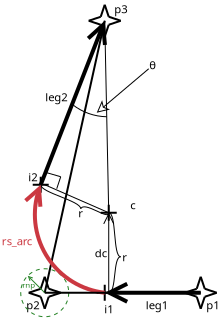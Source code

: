 <?xml version="1.0" encoding="UTF-8"?>
<dia:diagram xmlns:dia="http://www.lysator.liu.se/~alla/dia/">
  <dia:layer name="Background" visible="true" active="true">
    <dia:object type="Standard - Line" version="0" id="O0">
      <dia:attribute name="obj_pos">
        <dia:point val="15,17"/>
      </dia:attribute>
      <dia:attribute name="obj_bb">
        <dia:rectangle val="14.94,3.34;18.06,17.06"/>
      </dia:attribute>
      <dia:attribute name="conn_endpoints">
        <dia:point val="15,17"/>
        <dia:point val="18,3.4"/>
      </dia:attribute>
      <dia:attribute name="numcp">
        <dia:int val="1"/>
      </dia:attribute>
    </dia:object>
    <dia:object type="Standard - Line" version="0" id="O1">
      <dia:attribute name="obj_pos">
        <dia:point val="14.8,11.6"/>
      </dia:attribute>
      <dia:attribute name="obj_bb">
        <dia:rectangle val="14.671,3.192;18.221,11.729"/>
      </dia:attribute>
      <dia:attribute name="conn_endpoints">
        <dia:point val="14.8,11.6"/>
        <dia:point val="18,3.4"/>
      </dia:attribute>
      <dia:attribute name="numcp">
        <dia:int val="1"/>
      </dia:attribute>
      <dia:attribute name="line_width">
        <dia:real val="0.2"/>
      </dia:attribute>
      <dia:attribute name="end_arrow">
        <dia:enum val="1"/>
      </dia:attribute>
      <dia:attribute name="end_arrow_length">
        <dia:real val="0.9"/>
      </dia:attribute>
      <dia:attribute name="end_arrow_width">
        <dia:real val="0.9"/>
      </dia:attribute>
    </dia:object>
    <dia:object type="Standard - Text" version="1" id="O2">
      <dia:attribute name="obj_pos">
        <dia:point val="15.6,7.2"/>
      </dia:attribute>
      <dia:attribute name="obj_bb">
        <dia:rectangle val="14.986,6.869;16.214,7.531"/>
      </dia:attribute>
      <dia:attribute name="text">
        <dia:composite type="text">
          <dia:attribute name="string">
            <dia:string>#leg2#</dia:string>
          </dia:attribute>
          <dia:attribute name="font">
            <dia:font family="sans" style="0" name="Helvetica"/>
          </dia:attribute>
          <dia:attribute name="height">
            <dia:real val="0.708"/>
          </dia:attribute>
          <dia:attribute name="pos">
            <dia:point val="15.6,7.396"/>
          </dia:attribute>
          <dia:attribute name="color">
            <dia:color val="#000000"/>
          </dia:attribute>
          <dia:attribute name="alignment">
            <dia:enum val="1"/>
          </dia:attribute>
        </dia:composite>
      </dia:attribute>
      <dia:attribute name="valign">
        <dia:enum val="2"/>
      </dia:attribute>
    </dia:object>
    <dia:group>
      <dia:object type="Standard - Line" version="0" id="O3">
        <dia:attribute name="obj_pos">
          <dia:point val="18,16.6"/>
        </dia:attribute>
        <dia:attribute name="obj_bb">
          <dia:rectangle val="17.95,16.55;18.05,17.45"/>
        </dia:attribute>
        <dia:attribute name="conn_endpoints">
          <dia:point val="18,16.6"/>
          <dia:point val="18,17.4"/>
        </dia:attribute>
        <dia:attribute name="numcp">
          <dia:int val="1"/>
        </dia:attribute>
      </dia:object>
      <dia:object type="Standard - Line" version="0" id="O4">
        <dia:attribute name="obj_pos">
          <dia:point val="18.4,17"/>
        </dia:attribute>
        <dia:attribute name="obj_bb">
          <dia:rectangle val="17.55,16.95;18.45,17.05"/>
        </dia:attribute>
        <dia:attribute name="conn_endpoints">
          <dia:point val="18.4,17"/>
          <dia:point val="17.6,17"/>
        </dia:attribute>
        <dia:attribute name="numcp">
          <dia:int val="1"/>
        </dia:attribute>
      </dia:object>
    </dia:group>
    <dia:object type="Standard - Text" version="1" id="O5">
      <dia:attribute name="obj_pos">
        <dia:point val="19.4,12.6"/>
      </dia:attribute>
      <dia:attribute name="obj_bb">
        <dia:rectangle val="19.244,12.269;19.556,12.931"/>
      </dia:attribute>
      <dia:attribute name="text">
        <dia:composite type="text">
          <dia:attribute name="string">
            <dia:string>#c#</dia:string>
          </dia:attribute>
          <dia:attribute name="font">
            <dia:font family="sans" style="0" name="Helvetica"/>
          </dia:attribute>
          <dia:attribute name="height">
            <dia:real val="0.708"/>
          </dia:attribute>
          <dia:attribute name="pos">
            <dia:point val="19.4,12.796"/>
          </dia:attribute>
          <dia:attribute name="color">
            <dia:color val="#000000"/>
          </dia:attribute>
          <dia:attribute name="alignment">
            <dia:enum val="1"/>
          </dia:attribute>
        </dia:composite>
      </dia:attribute>
      <dia:attribute name="valign">
        <dia:enum val="2"/>
      </dia:attribute>
    </dia:object>
    <dia:object type="Standard - Text" version="1" id="O6">
      <dia:attribute name="obj_pos">
        <dia:point val="14.4,17.6"/>
      </dia:attribute>
      <dia:attribute name="obj_bb">
        <dia:rectangle val="14.04,17.269;14.76,17.931"/>
      </dia:attribute>
      <dia:attribute name="text">
        <dia:composite type="text">
          <dia:attribute name="string">
            <dia:string>#p2#</dia:string>
          </dia:attribute>
          <dia:attribute name="font">
            <dia:font family="sans" style="0" name="Helvetica"/>
          </dia:attribute>
          <dia:attribute name="height">
            <dia:real val="0.708"/>
          </dia:attribute>
          <dia:attribute name="pos">
            <dia:point val="14.4,17.796"/>
          </dia:attribute>
          <dia:attribute name="color">
            <dia:color val="#000000"/>
          </dia:attribute>
          <dia:attribute name="alignment">
            <dia:enum val="1"/>
          </dia:attribute>
        </dia:composite>
      </dia:attribute>
      <dia:attribute name="valign">
        <dia:enum val="2"/>
      </dia:attribute>
    </dia:object>
    <dia:object type="Standard - Text" version="1" id="O7">
      <dia:attribute name="obj_pos">
        <dia:point val="18.8,2.8"/>
      </dia:attribute>
      <dia:attribute name="obj_bb">
        <dia:rectangle val="18.44,2.469;19.16,3.131"/>
      </dia:attribute>
      <dia:attribute name="text">
        <dia:composite type="text">
          <dia:attribute name="string">
            <dia:string>#p3#</dia:string>
          </dia:attribute>
          <dia:attribute name="font">
            <dia:font family="sans" style="0" name="Helvetica"/>
          </dia:attribute>
          <dia:attribute name="height">
            <dia:real val="0.708"/>
          </dia:attribute>
          <dia:attribute name="pos">
            <dia:point val="18.8,2.996"/>
          </dia:attribute>
          <dia:attribute name="color">
            <dia:color val="#000000"/>
          </dia:attribute>
          <dia:attribute name="alignment">
            <dia:enum val="1"/>
          </dia:attribute>
        </dia:composite>
      </dia:attribute>
      <dia:attribute name="valign">
        <dia:enum val="2"/>
      </dia:attribute>
    </dia:object>
    <dia:object type="Standard - Text" version="1" id="O8">
      <dia:attribute name="obj_pos">
        <dia:point val="17.8,15"/>
      </dia:attribute>
      <dia:attribute name="obj_bb">
        <dia:rectangle val="17.464,14.669;18.136,15.331"/>
      </dia:attribute>
      <dia:attribute name="text">
        <dia:composite type="text">
          <dia:attribute name="string">
            <dia:string>#dc#</dia:string>
          </dia:attribute>
          <dia:attribute name="font">
            <dia:font family="sans" style="0" name="Helvetica"/>
          </dia:attribute>
          <dia:attribute name="height">
            <dia:real val="0.708"/>
          </dia:attribute>
          <dia:attribute name="pos">
            <dia:point val="17.8,15.196"/>
          </dia:attribute>
          <dia:attribute name="color">
            <dia:color val="#000000"/>
          </dia:attribute>
          <dia:attribute name="alignment">
            <dia:enum val="1"/>
          </dia:attribute>
        </dia:composite>
      </dia:attribute>
      <dia:attribute name="valign">
        <dia:enum val="2"/>
      </dia:attribute>
    </dia:object>
    <dia:group>
      <dia:object type="Standard - Line" version="0" id="O9">
        <dia:attribute name="obj_pos">
          <dia:point val="18,2.6"/>
        </dia:attribute>
        <dia:attribute name="obj_bb">
          <dia:rectangle val="17.737,2.537;18.063,3.263"/>
        </dia:attribute>
        <dia:attribute name="conn_endpoints">
          <dia:point val="18,2.6"/>
          <dia:point val="17.8,3.2"/>
        </dia:attribute>
        <dia:attribute name="numcp">
          <dia:int val="1"/>
        </dia:attribute>
      </dia:object>
      <dia:object type="Standard - Line" version="0" id="O10">
        <dia:attribute name="obj_pos">
          <dia:point val="18.2,3.6"/>
        </dia:attribute>
        <dia:attribute name="obj_bb">
          <dia:rectangle val="17.937,3.537;18.263,4.263"/>
        </dia:attribute>
        <dia:attribute name="conn_endpoints">
          <dia:point val="18.2,3.6"/>
          <dia:point val="18,4.2"/>
        </dia:attribute>
        <dia:attribute name="numcp">
          <dia:int val="1"/>
        </dia:attribute>
      </dia:object>
      <dia:object type="Standard - Line" version="0" id="O11">
        <dia:attribute name="obj_pos">
          <dia:point val="18,2.6"/>
        </dia:attribute>
        <dia:attribute name="obj_bb">
          <dia:rectangle val="17.937,2.537;18.263,3.263"/>
        </dia:attribute>
        <dia:attribute name="conn_endpoints">
          <dia:point val="18,2.6"/>
          <dia:point val="18.2,3.2"/>
        </dia:attribute>
        <dia:attribute name="numcp">
          <dia:int val="1"/>
        </dia:attribute>
      </dia:object>
      <dia:object type="Standard - Line" version="0" id="O12">
        <dia:attribute name="obj_pos">
          <dia:point val="17.8,3.6"/>
        </dia:attribute>
        <dia:attribute name="obj_bb">
          <dia:rectangle val="17.737,3.537;18.063,4.263"/>
        </dia:attribute>
        <dia:attribute name="conn_endpoints">
          <dia:point val="17.8,3.6"/>
          <dia:point val="18,4.2"/>
        </dia:attribute>
        <dia:attribute name="numcp">
          <dia:int val="1"/>
        </dia:attribute>
      </dia:object>
      <dia:object type="Standard - Line" version="0" id="O13">
        <dia:attribute name="obj_pos">
          <dia:point val="18.2,3.2"/>
        </dia:attribute>
        <dia:attribute name="obj_bb">
          <dia:rectangle val="18.137,3.137;18.863,3.463"/>
        </dia:attribute>
        <dia:attribute name="conn_endpoints">
          <dia:point val="18.2,3.2"/>
          <dia:point val="18.8,3.4"/>
        </dia:attribute>
        <dia:attribute name="numcp">
          <dia:int val="1"/>
        </dia:attribute>
      </dia:object>
      <dia:object type="Standard - Line" version="0" id="O14">
        <dia:attribute name="obj_pos">
          <dia:point val="17.2,3.4"/>
        </dia:attribute>
        <dia:attribute name="obj_bb">
          <dia:rectangle val="17.137,3.337;17.863,3.663"/>
        </dia:attribute>
        <dia:attribute name="conn_endpoints">
          <dia:point val="17.2,3.4"/>
          <dia:point val="17.8,3.6"/>
        </dia:attribute>
        <dia:attribute name="numcp">
          <dia:int val="1"/>
        </dia:attribute>
      </dia:object>
      <dia:object type="Standard - Line" version="0" id="O15">
        <dia:attribute name="obj_pos">
          <dia:point val="18.2,3.6"/>
        </dia:attribute>
        <dia:attribute name="obj_bb">
          <dia:rectangle val="18.137,3.337;18.863,3.663"/>
        </dia:attribute>
        <dia:attribute name="conn_endpoints">
          <dia:point val="18.2,3.6"/>
          <dia:point val="18.8,3.4"/>
        </dia:attribute>
        <dia:attribute name="numcp">
          <dia:int val="1"/>
        </dia:attribute>
      </dia:object>
      <dia:object type="Standard - Line" version="0" id="O16">
        <dia:attribute name="obj_pos">
          <dia:point val="17.2,3.4"/>
        </dia:attribute>
        <dia:attribute name="obj_bb">
          <dia:rectangle val="17.137,3.137;17.863,3.463"/>
        </dia:attribute>
        <dia:attribute name="conn_endpoints">
          <dia:point val="17.2,3.4"/>
          <dia:point val="17.8,3.2"/>
        </dia:attribute>
        <dia:attribute name="numcp">
          <dia:int val="1"/>
        </dia:attribute>
      </dia:object>
    </dia:group>
    <dia:object type="Standard - Line" version="0" id="O17">
      <dia:attribute name="obj_pos">
        <dia:point val="15,11.6"/>
      </dia:attribute>
      <dia:attribute name="obj_bb">
        <dia:rectangle val="14.967,11.567;18.233,13.033"/>
      </dia:attribute>
      <dia:attribute name="conn_endpoints">
        <dia:point val="15,11.6"/>
        <dia:point val="18.2,13"/>
      </dia:attribute>
      <dia:attribute name="numcp">
        <dia:int val="1"/>
      </dia:attribute>
      <dia:attribute name="line_width">
        <dia:real val="0.05"/>
      </dia:attribute>
      <dia:connections>
        <dia:connection handle="1" to="O32" connection="0"/>
      </dia:connections>
    </dia:object>
    <dia:object type="Standard - Text" version="1" id="O18">
      <dia:attribute name="obj_pos">
        <dia:point val="14.4,11.2"/>
      </dia:attribute>
      <dia:attribute name="obj_bb">
        <dia:rectangle val="14.141,10.869;14.659,11.531"/>
      </dia:attribute>
      <dia:attribute name="text">
        <dia:composite type="text">
          <dia:attribute name="string">
            <dia:string>#i2#</dia:string>
          </dia:attribute>
          <dia:attribute name="font">
            <dia:font family="sans" style="0" name="Helvetica"/>
          </dia:attribute>
          <dia:attribute name="height">
            <dia:real val="0.708"/>
          </dia:attribute>
          <dia:attribute name="pos">
            <dia:point val="14.4,11.396"/>
          </dia:attribute>
          <dia:attribute name="color">
            <dia:color val="#000000"/>
          </dia:attribute>
          <dia:attribute name="alignment">
            <dia:enum val="1"/>
          </dia:attribute>
        </dia:composite>
      </dia:attribute>
      <dia:attribute name="valign">
        <dia:enum val="2"/>
      </dia:attribute>
    </dia:object>
    <dia:group>
      <dia:object type="Standard - Line" version="0" id="O19">
        <dia:attribute name="obj_pos">
          <dia:point val="14.8,11.2"/>
        </dia:attribute>
        <dia:attribute name="obj_bb">
          <dia:rectangle val="14.75,11.15;14.85,12.05"/>
        </dia:attribute>
        <dia:attribute name="conn_endpoints">
          <dia:point val="14.8,11.2"/>
          <dia:point val="14.8,12"/>
        </dia:attribute>
        <dia:attribute name="numcp">
          <dia:int val="1"/>
        </dia:attribute>
      </dia:object>
      <dia:object type="Standard - Line" version="0" id="O20">
        <dia:attribute name="obj_pos">
          <dia:point val="15.2,11.6"/>
        </dia:attribute>
        <dia:attribute name="obj_bb">
          <dia:rectangle val="14.35,11.55;15.25,11.65"/>
        </dia:attribute>
        <dia:attribute name="conn_endpoints">
          <dia:point val="15.2,11.6"/>
          <dia:point val="14.4,11.6"/>
        </dia:attribute>
        <dia:attribute name="numcp">
          <dia:int val="1"/>
        </dia:attribute>
      </dia:object>
    </dia:group>
    <dia:object type="Standard - Text" version="1" id="O21">
      <dia:attribute name="obj_pos">
        <dia:point val="16.8,13"/>
      </dia:attribute>
      <dia:attribute name="obj_bb">
        <dia:rectangle val="16.684,12.669;16.916,13.331"/>
      </dia:attribute>
      <dia:attribute name="text">
        <dia:composite type="text">
          <dia:attribute name="string">
            <dia:string>#r#</dia:string>
          </dia:attribute>
          <dia:attribute name="font">
            <dia:font family="sans" style="0" name="Helvetica"/>
          </dia:attribute>
          <dia:attribute name="height">
            <dia:real val="0.708"/>
          </dia:attribute>
          <dia:attribute name="pos">
            <dia:point val="16.8,13.196"/>
          </dia:attribute>
          <dia:attribute name="color">
            <dia:color val="#000000"/>
          </dia:attribute>
          <dia:attribute name="alignment">
            <dia:enum val="1"/>
          </dia:attribute>
        </dia:composite>
      </dia:attribute>
      <dia:attribute name="valign">
        <dia:enum val="2"/>
      </dia:attribute>
    </dia:object>
    <dia:group>
      <dia:object type="Standard - Text" version="1" id="O22">
        <dia:attribute name="obj_pos">
          <dia:point val="23.4,17.6"/>
        </dia:attribute>
        <dia:attribute name="obj_bb">
          <dia:rectangle val="23.04,17.269;23.76,17.931"/>
        </dia:attribute>
        <dia:attribute name="text">
          <dia:composite type="text">
            <dia:attribute name="string">
              <dia:string>#p1#</dia:string>
            </dia:attribute>
            <dia:attribute name="font">
              <dia:font family="sans" style="0" name="Helvetica"/>
            </dia:attribute>
            <dia:attribute name="height">
              <dia:real val="0.708"/>
            </dia:attribute>
            <dia:attribute name="pos">
              <dia:point val="23.4,17.796"/>
            </dia:attribute>
            <dia:attribute name="color">
              <dia:color val="#000000"/>
            </dia:attribute>
            <dia:attribute name="alignment">
              <dia:enum val="1"/>
            </dia:attribute>
          </dia:composite>
        </dia:attribute>
        <dia:attribute name="valign">
          <dia:enum val="2"/>
        </dia:attribute>
      </dia:object>
      <dia:group>
        <dia:object type="Standard - Line" version="0" id="O23">
          <dia:attribute name="obj_pos">
            <dia:point val="22.8,16.2"/>
          </dia:attribute>
          <dia:attribute name="obj_bb">
            <dia:rectangle val="22.537,16.137;22.863,16.863"/>
          </dia:attribute>
          <dia:attribute name="conn_endpoints">
            <dia:point val="22.8,16.2"/>
            <dia:point val="22.6,16.8"/>
          </dia:attribute>
          <dia:attribute name="numcp">
            <dia:int val="1"/>
          </dia:attribute>
        </dia:object>
        <dia:object type="Standard - Line" version="0" id="O24">
          <dia:attribute name="obj_pos">
            <dia:point val="23,17.2"/>
          </dia:attribute>
          <dia:attribute name="obj_bb">
            <dia:rectangle val="22.737,17.137;23.063,17.863"/>
          </dia:attribute>
          <dia:attribute name="conn_endpoints">
            <dia:point val="23,17.2"/>
            <dia:point val="22.8,17.8"/>
          </dia:attribute>
          <dia:attribute name="numcp">
            <dia:int val="1"/>
          </dia:attribute>
        </dia:object>
        <dia:object type="Standard - Line" version="0" id="O25">
          <dia:attribute name="obj_pos">
            <dia:point val="22.8,16.2"/>
          </dia:attribute>
          <dia:attribute name="obj_bb">
            <dia:rectangle val="22.737,16.137;23.063,16.863"/>
          </dia:attribute>
          <dia:attribute name="conn_endpoints">
            <dia:point val="22.8,16.2"/>
            <dia:point val="23,16.8"/>
          </dia:attribute>
          <dia:attribute name="numcp">
            <dia:int val="1"/>
          </dia:attribute>
        </dia:object>
        <dia:object type="Standard - Line" version="0" id="O26">
          <dia:attribute name="obj_pos">
            <dia:point val="22.6,17.2"/>
          </dia:attribute>
          <dia:attribute name="obj_bb">
            <dia:rectangle val="22.537,17.137;22.863,17.863"/>
          </dia:attribute>
          <dia:attribute name="conn_endpoints">
            <dia:point val="22.6,17.2"/>
            <dia:point val="22.8,17.8"/>
          </dia:attribute>
          <dia:attribute name="numcp">
            <dia:int val="1"/>
          </dia:attribute>
        </dia:object>
        <dia:object type="Standard - Line" version="0" id="O27">
          <dia:attribute name="obj_pos">
            <dia:point val="23,16.8"/>
          </dia:attribute>
          <dia:attribute name="obj_bb">
            <dia:rectangle val="22.937,16.737;23.663,17.063"/>
          </dia:attribute>
          <dia:attribute name="conn_endpoints">
            <dia:point val="23,16.8"/>
            <dia:point val="23.6,17"/>
          </dia:attribute>
          <dia:attribute name="numcp">
            <dia:int val="1"/>
          </dia:attribute>
        </dia:object>
        <dia:object type="Standard - Line" version="0" id="O28">
          <dia:attribute name="obj_pos">
            <dia:point val="22,17"/>
          </dia:attribute>
          <dia:attribute name="obj_bb">
            <dia:rectangle val="21.937,16.937;22.663,17.263"/>
          </dia:attribute>
          <dia:attribute name="conn_endpoints">
            <dia:point val="22,17"/>
            <dia:point val="22.6,17.2"/>
          </dia:attribute>
          <dia:attribute name="numcp">
            <dia:int val="1"/>
          </dia:attribute>
        </dia:object>
        <dia:object type="Standard - Line" version="0" id="O29">
          <dia:attribute name="obj_pos">
            <dia:point val="23,17.2"/>
          </dia:attribute>
          <dia:attribute name="obj_bb">
            <dia:rectangle val="22.937,16.937;23.663,17.263"/>
          </dia:attribute>
          <dia:attribute name="conn_endpoints">
            <dia:point val="23,17.2"/>
            <dia:point val="23.6,17"/>
          </dia:attribute>
          <dia:attribute name="numcp">
            <dia:int val="1"/>
          </dia:attribute>
        </dia:object>
        <dia:object type="Standard - Line" version="0" id="O30">
          <dia:attribute name="obj_pos">
            <dia:point val="22,17"/>
          </dia:attribute>
          <dia:attribute name="obj_bb">
            <dia:rectangle val="21.937,16.737;22.663,17.063"/>
          </dia:attribute>
          <dia:attribute name="conn_endpoints">
            <dia:point val="22,17"/>
            <dia:point val="22.6,16.8"/>
          </dia:attribute>
          <dia:attribute name="numcp">
            <dia:int val="1"/>
          </dia:attribute>
        </dia:object>
      </dia:group>
    </dia:group>
    <dia:group>
      <dia:object type="Standard - Line" version="0" id="O31">
        <dia:attribute name="obj_pos">
          <dia:point val="18.2,12.6"/>
        </dia:attribute>
        <dia:attribute name="obj_bb">
          <dia:rectangle val="18.15,12.55;18.25,13.45"/>
        </dia:attribute>
        <dia:attribute name="conn_endpoints">
          <dia:point val="18.2,12.6"/>
          <dia:point val="18.2,13.4"/>
        </dia:attribute>
        <dia:attribute name="numcp">
          <dia:int val="1"/>
        </dia:attribute>
      </dia:object>
      <dia:object type="Standard - Line" version="0" id="O32">
        <dia:attribute name="obj_pos">
          <dia:point val="18.6,13"/>
        </dia:attribute>
        <dia:attribute name="obj_bb">
          <dia:rectangle val="17.75,12.95;18.65,13.05"/>
        </dia:attribute>
        <dia:attribute name="conn_endpoints">
          <dia:point val="18.6,13"/>
          <dia:point val="17.8,13"/>
        </dia:attribute>
        <dia:attribute name="numcp">
          <dia:int val="1"/>
        </dia:attribute>
      </dia:object>
    </dia:group>
    <dia:object type="Standard - Line" version="0" id="O33">
      <dia:attribute name="obj_pos">
        <dia:point val="18,3.4"/>
      </dia:attribute>
      <dia:attribute name="obj_bb">
        <dia:rectangle val="17.974,3.374;18.226,13.025"/>
      </dia:attribute>
      <dia:attribute name="conn_endpoints">
        <dia:point val="18,3.4"/>
        <dia:point val="18.2,13"/>
      </dia:attribute>
      <dia:attribute name="numcp">
        <dia:int val="1"/>
      </dia:attribute>
      <dia:attribute name="line_width">
        <dia:real val="0.05"/>
      </dia:attribute>
      <dia:connections>
        <dia:connection handle="1" to="O31" connection="0"/>
      </dia:connections>
    </dia:object>
    <dia:object type="Standard - BezierLine" version="0" id="O34">
      <dia:attribute name="obj_pos">
        <dia:point val="14.8,11.6"/>
      </dia:attribute>
      <dia:attribute name="obj_bb">
        <dia:rectangle val="14.795,11.595;16.805,12.805"/>
      </dia:attribute>
      <dia:attribute name="bez_points">
        <dia:point val="14.8,11.6"/>
        <dia:point val="14.8,12"/>
        <dia:point val="16.8,12.4"/>
        <dia:point val="16.8,12.8"/>
      </dia:attribute>
      <dia:attribute name="corner_types">
        <dia:enum val="0"/>
        <dia:enum val="0"/>
      </dia:attribute>
      <dia:attribute name="line_width">
        <dia:real val="0.01"/>
      </dia:attribute>
      <dia:connections>
        <dia:connection handle="0" to="O19" connection="0"/>
      </dia:connections>
    </dia:object>
    <dia:object type="Standard - BezierLine" version="0" id="O35">
      <dia:attribute name="obj_pos">
        <dia:point val="18.2,13"/>
      </dia:attribute>
      <dia:attribute name="obj_bb">
        <dia:rectangle val="16.793,12.699;18.205,13.101"/>
      </dia:attribute>
      <dia:attribute name="bez_points">
        <dia:point val="18.2,13"/>
        <dia:point val="18.2,13.4"/>
        <dia:point val="17,12.4"/>
        <dia:point val="16.8,12.8"/>
      </dia:attribute>
      <dia:attribute name="corner_types">
        <dia:enum val="0"/>
        <dia:enum val="0"/>
      </dia:attribute>
      <dia:attribute name="line_width">
        <dia:real val="0.01"/>
      </dia:attribute>
      <dia:connections>
        <dia:connection handle="0" to="O31" connection="0"/>
      </dia:connections>
    </dia:object>
    <dia:object type="Standard - Line" version="0" id="O36">
      <dia:attribute name="obj_pos">
        <dia:point val="15.6,11.8"/>
      </dia:attribute>
      <dia:attribute name="obj_bb">
        <dia:rectangle val="15.568,11.168;15.832,11.832"/>
      </dia:attribute>
      <dia:attribute name="conn_endpoints">
        <dia:point val="15.6,11.8"/>
        <dia:point val="15.8,11.2"/>
      </dia:attribute>
      <dia:attribute name="numcp">
        <dia:int val="1"/>
      </dia:attribute>
      <dia:attribute name="line_width">
        <dia:real val="0.05"/>
      </dia:attribute>
    </dia:object>
    <dia:object type="Standard - Line" version="0" id="O37">
      <dia:attribute name="obj_pos">
        <dia:point val="15.8,11.2"/>
      </dia:attribute>
      <dia:attribute name="obj_bb">
        <dia:rectangle val="15.076,10.968;15.831,11.231"/>
      </dia:attribute>
      <dia:attribute name="conn_endpoints">
        <dia:point val="15.8,11.2"/>
        <dia:point val="15.107,10.999"/>
      </dia:attribute>
      <dia:attribute name="numcp">
        <dia:int val="1"/>
      </dia:attribute>
      <dia:attribute name="line_width">
        <dia:real val="0.05"/>
      </dia:attribute>
    </dia:object>
    <dia:object type="Standard - Arc" version="0" id="O38">
      <dia:attribute name="obj_pos">
        <dia:point val="16.4,7.6"/>
      </dia:attribute>
      <dia:attribute name="obj_bb">
        <dia:rectangle val="16.368,7.568;18.132,8.232"/>
      </dia:attribute>
      <dia:attribute name="conn_endpoints">
        <dia:point val="16.4,7.6"/>
        <dia:point val="18.1,8.2"/>
      </dia:attribute>
      <dia:attribute name="curve_distance">
        <dia:real val="0.147"/>
      </dia:attribute>
      <dia:attribute name="line_width">
        <dia:real val="0.05"/>
      </dia:attribute>
      <dia:connections>
        <dia:connection handle="1" to="O33" connection="0"/>
      </dia:connections>
    </dia:object>
    <dia:object type="Standard - Line" version="0" id="O39">
      <dia:attribute name="obj_pos">
        <dia:point val="20.2,5.8"/>
      </dia:attribute>
      <dia:attribute name="obj_bb">
        <dia:rectangle val="17.557,5.765;20.235,8.036"/>
      </dia:attribute>
      <dia:attribute name="conn_endpoints">
        <dia:point val="20.2,5.8"/>
        <dia:point val="17.6,8"/>
      </dia:attribute>
      <dia:attribute name="numcp">
        <dia:int val="1"/>
      </dia:attribute>
      <dia:attribute name="line_width">
        <dia:real val="0.05"/>
      </dia:attribute>
      <dia:attribute name="end_arrow">
        <dia:enum val="23"/>
      </dia:attribute>
      <dia:attribute name="end_arrow_length">
        <dia:real val="0.5"/>
      </dia:attribute>
      <dia:attribute name="end_arrow_width">
        <dia:real val="0.5"/>
      </dia:attribute>
    </dia:object>
    <dia:object type="Standard - Text" version="1" id="O40">
      <dia:attribute name="obj_pos">
        <dia:point val="20.4,5.6"/>
      </dia:attribute>
      <dia:attribute name="obj_bb">
        <dia:rectangle val="20.223,5.255;20.578,5.945"/>
      </dia:attribute>
      <dia:attribute name="text">
        <dia:composite type="text">
          <dia:attribute name="string">
            <dia:string>#θ#</dia:string>
          </dia:attribute>
          <dia:attribute name="font">
            <dia:font family="sans" style="0" name="Helvetica"/>
          </dia:attribute>
          <dia:attribute name="height">
            <dia:real val="0.708"/>
          </dia:attribute>
          <dia:attribute name="pos">
            <dia:point val="20.4,5.825"/>
          </dia:attribute>
          <dia:attribute name="color">
            <dia:color val="#000000"/>
          </dia:attribute>
          <dia:attribute name="alignment">
            <dia:enum val="1"/>
          </dia:attribute>
        </dia:composite>
      </dia:attribute>
      <dia:attribute name="valign">
        <dia:enum val="2"/>
      </dia:attribute>
    </dia:object>
    <dia:object type="Standard - Text" version="1" id="O41">
      <dia:attribute name="obj_pos">
        <dia:point val="18.2,17.8"/>
      </dia:attribute>
      <dia:attribute name="obj_bb">
        <dia:rectangle val="17.941,17.469;18.459,18.131"/>
      </dia:attribute>
      <dia:attribute name="text">
        <dia:composite type="text">
          <dia:attribute name="string">
            <dia:string>#i1#</dia:string>
          </dia:attribute>
          <dia:attribute name="font">
            <dia:font family="sans" style="0" name="Helvetica"/>
          </dia:attribute>
          <dia:attribute name="height">
            <dia:real val="0.708"/>
          </dia:attribute>
          <dia:attribute name="pos">
            <dia:point val="18.2,17.996"/>
          </dia:attribute>
          <dia:attribute name="color">
            <dia:color val="#000000"/>
          </dia:attribute>
          <dia:attribute name="alignment">
            <dia:enum val="1"/>
          </dia:attribute>
        </dia:composite>
      </dia:attribute>
      <dia:attribute name="valign">
        <dia:enum val="2"/>
      </dia:attribute>
    </dia:object>
    <dia:group>
      <dia:object type="Standard - Line" version="0" id="O42">
        <dia:attribute name="obj_pos">
          <dia:point val="15,16.2"/>
        </dia:attribute>
        <dia:attribute name="obj_bb">
          <dia:rectangle val="14.737,16.137;15.063,16.863"/>
        </dia:attribute>
        <dia:attribute name="conn_endpoints">
          <dia:point val="15,16.2"/>
          <dia:point val="14.8,16.8"/>
        </dia:attribute>
        <dia:attribute name="numcp">
          <dia:int val="1"/>
        </dia:attribute>
      </dia:object>
      <dia:object type="Standard - Line" version="0" id="O43">
        <dia:attribute name="obj_pos">
          <dia:point val="15.2,17.2"/>
        </dia:attribute>
        <dia:attribute name="obj_bb">
          <dia:rectangle val="14.937,17.137;15.263,17.863"/>
        </dia:attribute>
        <dia:attribute name="conn_endpoints">
          <dia:point val="15.2,17.2"/>
          <dia:point val="15,17.8"/>
        </dia:attribute>
        <dia:attribute name="numcp">
          <dia:int val="1"/>
        </dia:attribute>
      </dia:object>
      <dia:object type="Standard - Line" version="0" id="O44">
        <dia:attribute name="obj_pos">
          <dia:point val="15,16.2"/>
        </dia:attribute>
        <dia:attribute name="obj_bb">
          <dia:rectangle val="14.937,16.137;15.263,16.863"/>
        </dia:attribute>
        <dia:attribute name="conn_endpoints">
          <dia:point val="15,16.2"/>
          <dia:point val="15.2,16.8"/>
        </dia:attribute>
        <dia:attribute name="numcp">
          <dia:int val="1"/>
        </dia:attribute>
      </dia:object>
      <dia:object type="Standard - Line" version="0" id="O45">
        <dia:attribute name="obj_pos">
          <dia:point val="14.8,17.2"/>
        </dia:attribute>
        <dia:attribute name="obj_bb">
          <dia:rectangle val="14.737,17.137;15.063,17.863"/>
        </dia:attribute>
        <dia:attribute name="conn_endpoints">
          <dia:point val="14.8,17.2"/>
          <dia:point val="15,17.8"/>
        </dia:attribute>
        <dia:attribute name="numcp">
          <dia:int val="1"/>
        </dia:attribute>
      </dia:object>
      <dia:object type="Standard - Line" version="0" id="O46">
        <dia:attribute name="obj_pos">
          <dia:point val="15.2,16.8"/>
        </dia:attribute>
        <dia:attribute name="obj_bb">
          <dia:rectangle val="15.137,16.737;15.863,17.063"/>
        </dia:attribute>
        <dia:attribute name="conn_endpoints">
          <dia:point val="15.2,16.8"/>
          <dia:point val="15.8,17"/>
        </dia:attribute>
        <dia:attribute name="numcp">
          <dia:int val="1"/>
        </dia:attribute>
      </dia:object>
      <dia:object type="Standard - Line" version="0" id="O47">
        <dia:attribute name="obj_pos">
          <dia:point val="14.2,17"/>
        </dia:attribute>
        <dia:attribute name="obj_bb">
          <dia:rectangle val="14.137,16.937;14.863,17.263"/>
        </dia:attribute>
        <dia:attribute name="conn_endpoints">
          <dia:point val="14.2,17"/>
          <dia:point val="14.8,17.2"/>
        </dia:attribute>
        <dia:attribute name="numcp">
          <dia:int val="1"/>
        </dia:attribute>
      </dia:object>
      <dia:object type="Standard - Line" version="0" id="O48">
        <dia:attribute name="obj_pos">
          <dia:point val="15.2,17.2"/>
        </dia:attribute>
        <dia:attribute name="obj_bb">
          <dia:rectangle val="15.137,16.937;15.863,17.263"/>
        </dia:attribute>
        <dia:attribute name="conn_endpoints">
          <dia:point val="15.2,17.2"/>
          <dia:point val="15.8,17"/>
        </dia:attribute>
        <dia:attribute name="numcp">
          <dia:int val="1"/>
        </dia:attribute>
      </dia:object>
      <dia:object type="Standard - Line" version="0" id="O49">
        <dia:attribute name="obj_pos">
          <dia:point val="14.2,17"/>
        </dia:attribute>
        <dia:attribute name="obj_bb">
          <dia:rectangle val="14.137,16.737;14.863,17.063"/>
        </dia:attribute>
        <dia:attribute name="conn_endpoints">
          <dia:point val="14.2,17"/>
          <dia:point val="14.8,16.8"/>
        </dia:attribute>
        <dia:attribute name="numcp">
          <dia:int val="1"/>
        </dia:attribute>
      </dia:object>
    </dia:group>
    <dia:object type="Standard - BezierLine" version="0" id="O50">
      <dia:attribute name="obj_pos">
        <dia:point val="18.2,13"/>
      </dia:attribute>
      <dia:attribute name="obj_bb">
        <dia:rectangle val="18.195,12.995;18.805,15.205"/>
      </dia:attribute>
      <dia:attribute name="bez_points">
        <dia:point val="18.2,13"/>
        <dia:point val="18.6,13"/>
        <dia:point val="18.4,15.2"/>
        <dia:point val="18.8,15.2"/>
      </dia:attribute>
      <dia:attribute name="corner_types">
        <dia:enum val="0"/>
        <dia:enum val="0"/>
      </dia:attribute>
      <dia:attribute name="line_width">
        <dia:real val="0.01"/>
      </dia:attribute>
      <dia:connections>
        <dia:connection handle="0" to="O31" connection="0"/>
      </dia:connections>
    </dia:object>
    <dia:object type="Standard - BezierLine" version="0" id="O51">
      <dia:attribute name="obj_pos">
        <dia:point val="18.2,17"/>
      </dia:attribute>
      <dia:attribute name="obj_bb">
        <dia:rectangle val="18.195,15.195;18.805,17.005"/>
      </dia:attribute>
      <dia:attribute name="bez_points">
        <dia:point val="18.2,17"/>
        <dia:point val="18.6,17"/>
        <dia:point val="18.4,15.2"/>
        <dia:point val="18.8,15.2"/>
      </dia:attribute>
      <dia:attribute name="corner_types">
        <dia:enum val="0"/>
        <dia:enum val="0"/>
      </dia:attribute>
      <dia:attribute name="line_width">
        <dia:real val="0.01"/>
      </dia:attribute>
    </dia:object>
    <dia:object type="Standard - Text" version="1" id="O52">
      <dia:attribute name="obj_pos">
        <dia:point val="19,15.2"/>
      </dia:attribute>
      <dia:attribute name="obj_bb">
        <dia:rectangle val="18.884,14.869;19.116,15.531"/>
      </dia:attribute>
      <dia:attribute name="text">
        <dia:composite type="text">
          <dia:attribute name="string">
            <dia:string>#r#</dia:string>
          </dia:attribute>
          <dia:attribute name="font">
            <dia:font family="sans" style="0" name="Helvetica"/>
          </dia:attribute>
          <dia:attribute name="height">
            <dia:real val="0.708"/>
          </dia:attribute>
          <dia:attribute name="pos">
            <dia:point val="19,15.396"/>
          </dia:attribute>
          <dia:attribute name="color">
            <dia:color val="#000000"/>
          </dia:attribute>
          <dia:attribute name="alignment">
            <dia:enum val="1"/>
          </dia:attribute>
        </dia:composite>
      </dia:attribute>
      <dia:attribute name="valign">
        <dia:enum val="2"/>
      </dia:attribute>
    </dia:object>
    <dia:object type="Standard - Ellipse" version="0" id="O53">
      <dia:attribute name="obj_pos">
        <dia:point val="13.8,15.8"/>
      </dia:attribute>
      <dia:attribute name="obj_bb">
        <dia:rectangle val="13.775,15.775;16.225,18.225"/>
      </dia:attribute>
      <dia:attribute name="elem_corner">
        <dia:point val="13.8,15.8"/>
      </dia:attribute>
      <dia:attribute name="elem_width">
        <dia:real val="2.4"/>
      </dia:attribute>
      <dia:attribute name="elem_height">
        <dia:real val="2.4"/>
      </dia:attribute>
      <dia:attribute name="border_width">
        <dia:real val="0.05"/>
      </dia:attribute>
      <dia:attribute name="border_color">
        <dia:color val="#238123"/>
      </dia:attribute>
      <dia:attribute name="show_background">
        <dia:boolean val="false"/>
      </dia:attribute>
      <dia:attribute name="aspect">
        <dia:enum val="1"/>
      </dia:attribute>
      <dia:attribute name="line_style">
        <dia:enum val="1"/>
      </dia:attribute>
      <dia:attribute name="dashlength">
        <dia:real val="0.2"/>
      </dia:attribute>
    </dia:object>
    <dia:object type="Standard - Text" version="1" id="O54">
      <dia:attribute name="obj_pos">
        <dia:point val="14.2,16.6"/>
      </dia:attribute>
      <dia:attribute name="obj_bb">
        <dia:rectangle val="13.873,16.37;14.527,16.83"/>
      </dia:attribute>
      <dia:attribute name="text">
        <dia:composite type="text">
          <dia:attribute name="string">
            <dia:string>#rnp#</dia:string>
          </dia:attribute>
          <dia:attribute name="font">
            <dia:font family="sans" style="0" name="Helvetica"/>
          </dia:attribute>
          <dia:attribute name="height">
            <dia:real val="0.494"/>
          </dia:attribute>
          <dia:attribute name="pos">
            <dia:point val="14.2,16.738"/>
          </dia:attribute>
          <dia:attribute name="color">
            <dia:color val="#238123"/>
          </dia:attribute>
          <dia:attribute name="alignment">
            <dia:enum val="1"/>
          </dia:attribute>
        </dia:composite>
      </dia:attribute>
      <dia:attribute name="valign">
        <dia:enum val="2"/>
      </dia:attribute>
    </dia:object>
    <dia:object type="Standard - Line" version="0" id="O55">
      <dia:attribute name="obj_pos">
        <dia:point val="15,17"/>
      </dia:attribute>
      <dia:attribute name="obj_bb">
        <dia:rectangle val="14.112,16.112;15.035,17.035"/>
      </dia:attribute>
      <dia:attribute name="conn_endpoints">
        <dia:point val="15,17"/>
        <dia:point val="14.152,16.151"/>
      </dia:attribute>
      <dia:attribute name="numcp">
        <dia:int val="1"/>
      </dia:attribute>
      <dia:attribute name="line_color">
        <dia:color val="#238123"/>
      </dia:attribute>
      <dia:attribute name="line_width">
        <dia:real val="0.05"/>
      </dia:attribute>
      <dia:attribute name="end_arrow">
        <dia:enum val="1"/>
      </dia:attribute>
      <dia:attribute name="end_arrow_length">
        <dia:real val="0.2"/>
      </dia:attribute>
      <dia:attribute name="end_arrow_width">
        <dia:real val="0.2"/>
      </dia:attribute>
      <dia:connections>
        <dia:connection handle="0" to="O53" connection="8"/>
        <dia:connection handle="1" to="O53" connection="0"/>
      </dia:connections>
    </dia:object>
    <dia:object type="Standard - Arc" version="0" id="O56">
      <dia:attribute name="obj_pos">
        <dia:point val="18,17"/>
      </dia:attribute>
      <dia:attribute name="obj_bb">
        <dia:rectangle val="13.855,11.463;18.137,17.137"/>
      </dia:attribute>
      <dia:attribute name="conn_endpoints">
        <dia:point val="18,17"/>
        <dia:point val="14.8,11.6"/>
      </dia:attribute>
      <dia:attribute name="arc_color">
        <dia:color val="#cb3841"/>
      </dia:attribute>
      <dia:attribute name="curve_distance">
        <dia:real val="-1.561"/>
      </dia:attribute>
      <dia:attribute name="line_width">
        <dia:real val="0.2"/>
      </dia:attribute>
      <dia:attribute name="end_arrow">
        <dia:enum val="1"/>
      </dia:attribute>
      <dia:attribute name="end_arrow_length">
        <dia:real val="0.8"/>
      </dia:attribute>
      <dia:attribute name="end_arrow_width">
        <dia:real val="0.8"/>
      </dia:attribute>
    </dia:object>
    <dia:object type="Standard - Text" version="1" id="O57">
      <dia:attribute name="obj_pos">
        <dia:point val="13.6,14.4"/>
      </dia:attribute>
      <dia:attribute name="obj_bb">
        <dia:rectangle val="12.754,14.069;14.446,14.731"/>
      </dia:attribute>
      <dia:attribute name="text">
        <dia:composite type="text">
          <dia:attribute name="string">
            <dia:string>#rs_arc#</dia:string>
          </dia:attribute>
          <dia:attribute name="font">
            <dia:font family="sans" style="0" name="Helvetica"/>
          </dia:attribute>
          <dia:attribute name="height">
            <dia:real val="0.708"/>
          </dia:attribute>
          <dia:attribute name="pos">
            <dia:point val="13.6,14.596"/>
          </dia:attribute>
          <dia:attribute name="color">
            <dia:color val="#cb3841"/>
          </dia:attribute>
          <dia:attribute name="alignment">
            <dia:enum val="1"/>
          </dia:attribute>
        </dia:composite>
      </dia:attribute>
      <dia:attribute name="valign">
        <dia:enum val="2"/>
      </dia:attribute>
    </dia:object>
    <dia:object type="Standard - Line" version="0" id="O58">
      <dia:attribute name="obj_pos">
        <dia:point val="15,17"/>
      </dia:attribute>
      <dia:attribute name="obj_bb">
        <dia:rectangle val="14.95,16.95;22.85,17.05"/>
      </dia:attribute>
      <dia:attribute name="conn_endpoints">
        <dia:point val="15,17"/>
        <dia:point val="22.8,17"/>
      </dia:attribute>
      <dia:attribute name="numcp">
        <dia:int val="1"/>
      </dia:attribute>
    </dia:object>
    <dia:object type="Standard - Line" version="0" id="O59">
      <dia:attribute name="obj_pos">
        <dia:point val="22.8,17"/>
      </dia:attribute>
      <dia:attribute name="obj_bb">
        <dia:rectangle val="17.776,16.388;22.9,17.612"/>
      </dia:attribute>
      <dia:attribute name="conn_endpoints">
        <dia:point val="22.8,17"/>
        <dia:point val="18,17"/>
      </dia:attribute>
      <dia:attribute name="numcp">
        <dia:int val="1"/>
      </dia:attribute>
      <dia:attribute name="line_width">
        <dia:real val="0.2"/>
      </dia:attribute>
      <dia:attribute name="end_arrow">
        <dia:enum val="1"/>
      </dia:attribute>
      <dia:attribute name="end_arrow_length">
        <dia:real val="0.9"/>
      </dia:attribute>
      <dia:attribute name="end_arrow_width">
        <dia:real val="0.9"/>
      </dia:attribute>
      <dia:connections>
        <dia:connection handle="1" to="O3" connection="0"/>
      </dia:connections>
    </dia:object>
    <dia:object type="Standard - Line" version="0" id="O60">
      <dia:attribute name="obj_pos">
        <dia:point val="18.2,13"/>
      </dia:attribute>
      <dia:attribute name="obj_bb">
        <dia:rectangle val="17.91,12.975;18.491,17.025"/>
      </dia:attribute>
      <dia:attribute name="conn_endpoints">
        <dia:point val="18.2,13"/>
        <dia:point val="18.2,17"/>
      </dia:attribute>
      <dia:attribute name="numcp">
        <dia:int val="1"/>
      </dia:attribute>
      <dia:attribute name="line_width">
        <dia:real val="0.05"/>
      </dia:attribute>
      <dia:attribute name="start_arrow">
        <dia:enum val="1"/>
      </dia:attribute>
      <dia:attribute name="start_arrow_length">
        <dia:real val="0.5"/>
      </dia:attribute>
      <dia:attribute name="start_arrow_width">
        <dia:real val="0.5"/>
      </dia:attribute>
      <dia:connections>
        <dia:connection handle="0" to="O31" connection="0"/>
      </dia:connections>
    </dia:object>
    <dia:object type="Standard - Text" version="1" id="O61">
      <dia:attribute name="obj_pos">
        <dia:point val="20.6,17.6"/>
      </dia:attribute>
      <dia:attribute name="obj_bb">
        <dia:rectangle val="19.986,17.244;21.23,17.956"/>
      </dia:attribute>
      <dia:attribute name="text">
        <dia:composite type="text">
          <dia:attribute name="string">
            <dia:string>#leg1#</dia:string>
          </dia:attribute>
          <dia:attribute name="font">
            <dia:font family="sans" style="0" name="Helvetica"/>
          </dia:attribute>
          <dia:attribute name="height">
            <dia:real val="0.708"/>
          </dia:attribute>
          <dia:attribute name="pos">
            <dia:point val="20.6,17.788"/>
          </dia:attribute>
          <dia:attribute name="color">
            <dia:color val="#000000"/>
          </dia:attribute>
          <dia:attribute name="alignment">
            <dia:enum val="1"/>
          </dia:attribute>
        </dia:composite>
      </dia:attribute>
      <dia:attribute name="valign">
        <dia:enum val="2"/>
      </dia:attribute>
    </dia:object>
  </dia:layer>
</dia:diagram>
